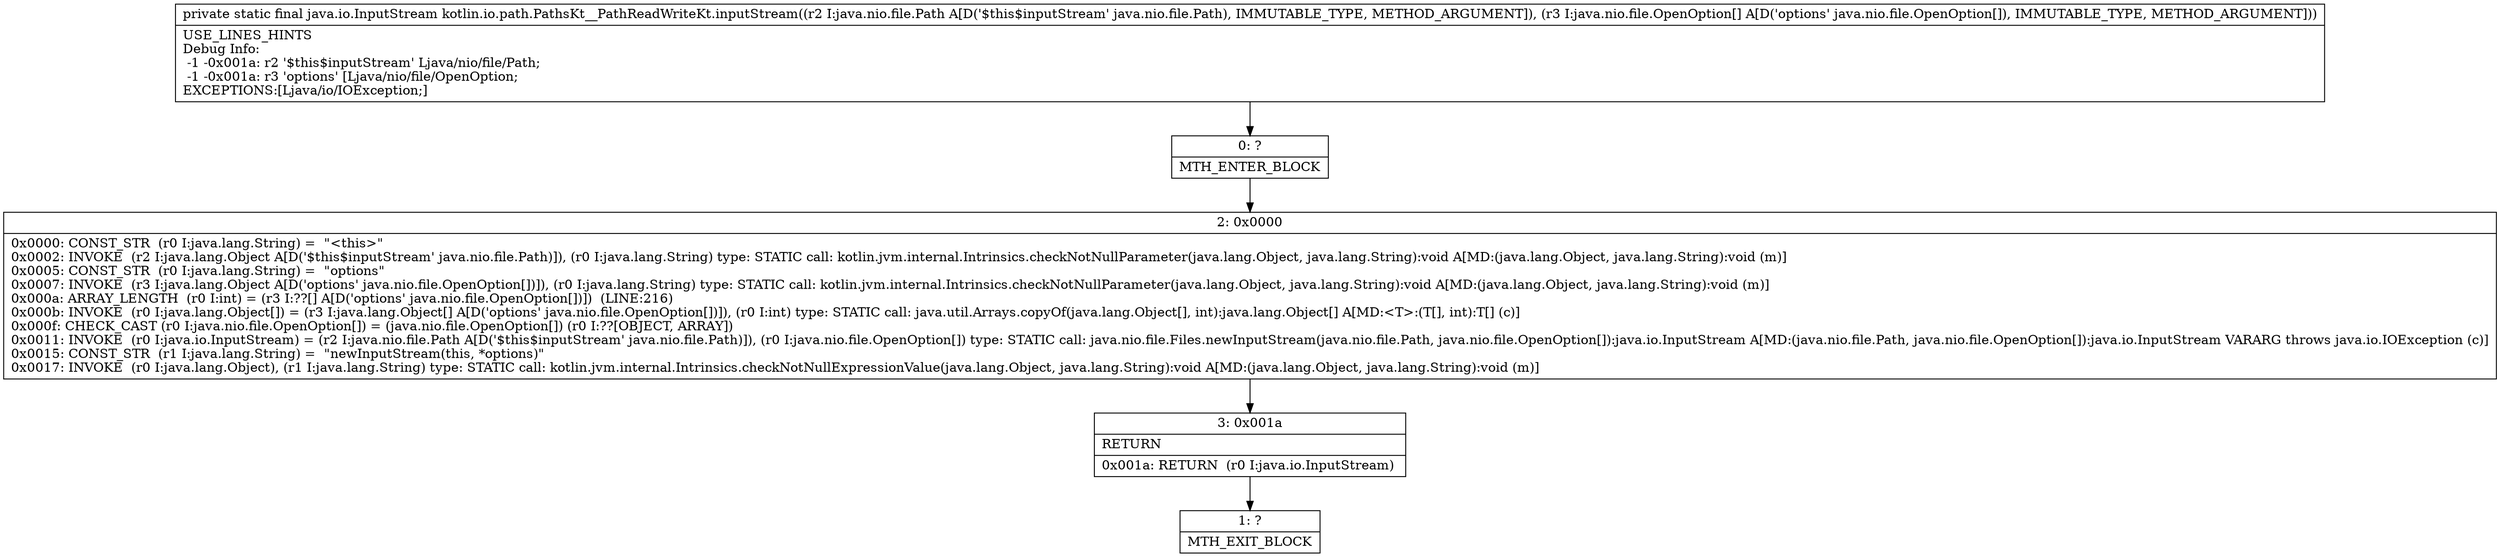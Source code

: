 digraph "CFG forkotlin.io.path.PathsKt__PathReadWriteKt.inputStream(Ljava\/nio\/file\/Path;[Ljava\/nio\/file\/OpenOption;)Ljava\/io\/InputStream;" {
Node_0 [shape=record,label="{0\:\ ?|MTH_ENTER_BLOCK\l}"];
Node_2 [shape=record,label="{2\:\ 0x0000|0x0000: CONST_STR  (r0 I:java.lang.String) =  \"\<this\>\" \l0x0002: INVOKE  (r2 I:java.lang.Object A[D('$this$inputStream' java.nio.file.Path)]), (r0 I:java.lang.String) type: STATIC call: kotlin.jvm.internal.Intrinsics.checkNotNullParameter(java.lang.Object, java.lang.String):void A[MD:(java.lang.Object, java.lang.String):void (m)]\l0x0005: CONST_STR  (r0 I:java.lang.String) =  \"options\" \l0x0007: INVOKE  (r3 I:java.lang.Object A[D('options' java.nio.file.OpenOption[])]), (r0 I:java.lang.String) type: STATIC call: kotlin.jvm.internal.Intrinsics.checkNotNullParameter(java.lang.Object, java.lang.String):void A[MD:(java.lang.Object, java.lang.String):void (m)]\l0x000a: ARRAY_LENGTH  (r0 I:int) = (r3 I:??[] A[D('options' java.nio.file.OpenOption[])])  (LINE:216)\l0x000b: INVOKE  (r0 I:java.lang.Object[]) = (r3 I:java.lang.Object[] A[D('options' java.nio.file.OpenOption[])]), (r0 I:int) type: STATIC call: java.util.Arrays.copyOf(java.lang.Object[], int):java.lang.Object[] A[MD:\<T\>:(T[], int):T[] (c)]\l0x000f: CHECK_CAST (r0 I:java.nio.file.OpenOption[]) = (java.nio.file.OpenOption[]) (r0 I:??[OBJECT, ARRAY]) \l0x0011: INVOKE  (r0 I:java.io.InputStream) = (r2 I:java.nio.file.Path A[D('$this$inputStream' java.nio.file.Path)]), (r0 I:java.nio.file.OpenOption[]) type: STATIC call: java.nio.file.Files.newInputStream(java.nio.file.Path, java.nio.file.OpenOption[]):java.io.InputStream A[MD:(java.nio.file.Path, java.nio.file.OpenOption[]):java.io.InputStream VARARG throws java.io.IOException (c)]\l0x0015: CONST_STR  (r1 I:java.lang.String) =  \"newInputStream(this, *options)\" \l0x0017: INVOKE  (r0 I:java.lang.Object), (r1 I:java.lang.String) type: STATIC call: kotlin.jvm.internal.Intrinsics.checkNotNullExpressionValue(java.lang.Object, java.lang.String):void A[MD:(java.lang.Object, java.lang.String):void (m)]\l}"];
Node_3 [shape=record,label="{3\:\ 0x001a|RETURN\l|0x001a: RETURN  (r0 I:java.io.InputStream) \l}"];
Node_1 [shape=record,label="{1\:\ ?|MTH_EXIT_BLOCK\l}"];
MethodNode[shape=record,label="{private static final java.io.InputStream kotlin.io.path.PathsKt__PathReadWriteKt.inputStream((r2 I:java.nio.file.Path A[D('$this$inputStream' java.nio.file.Path), IMMUTABLE_TYPE, METHOD_ARGUMENT]), (r3 I:java.nio.file.OpenOption[] A[D('options' java.nio.file.OpenOption[]), IMMUTABLE_TYPE, METHOD_ARGUMENT]))  | USE_LINES_HINTS\lDebug Info:\l  \-1 \-0x001a: r2 '$this$inputStream' Ljava\/nio\/file\/Path;\l  \-1 \-0x001a: r3 'options' [Ljava\/nio\/file\/OpenOption;\lEXCEPTIONS:[Ljava\/io\/IOException;]\l}"];
MethodNode -> Node_0;Node_0 -> Node_2;
Node_2 -> Node_3;
Node_3 -> Node_1;
}

